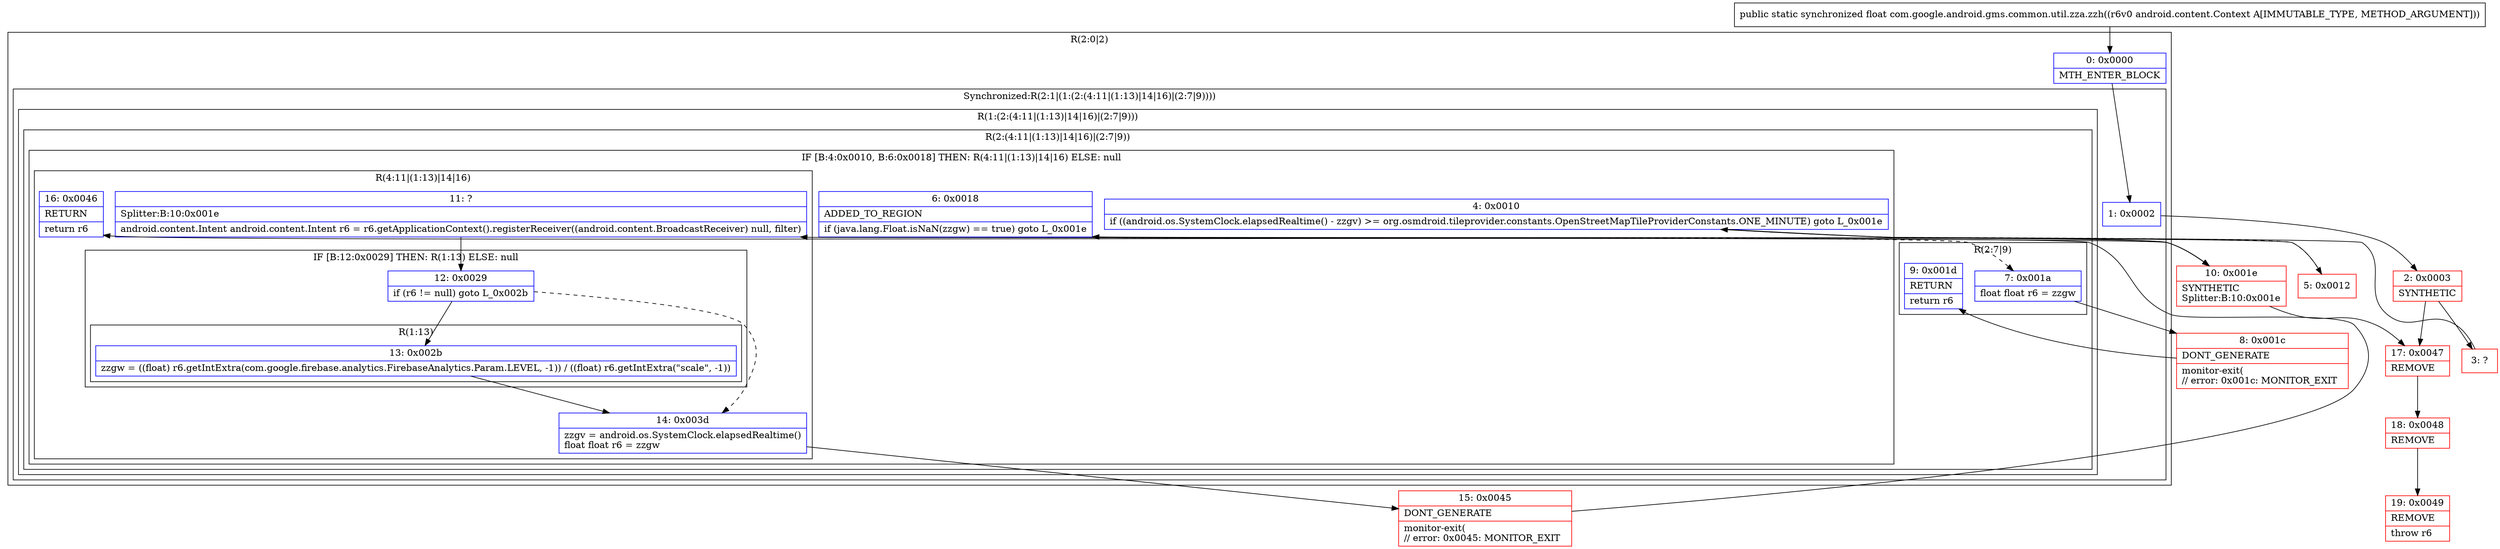 digraph "CFG forcom.google.android.gms.common.util.zza.zzh(Landroid\/content\/Context;)F" {
subgraph cluster_Region_1448673208 {
label = "R(2:0|2)";
node [shape=record,color=blue];
Node_0 [shape=record,label="{0\:\ 0x0000|MTH_ENTER_BLOCK\l}"];
subgraph cluster_SynchronizedRegion_493151885 {
label = "Synchronized:R(2:1|(1:(2:(4:11|(1:13)|14|16)|(2:7|9))))";
node [shape=record,color=blue];
Node_1 [shape=record,label="{1\:\ 0x0002}"];
subgraph cluster_Region_1153927149 {
label = "R(1:(2:(4:11|(1:13)|14|16)|(2:7|9)))";
node [shape=record,color=blue];
subgraph cluster_Region_631318873 {
label = "R(2:(4:11|(1:13)|14|16)|(2:7|9))";
node [shape=record,color=blue];
subgraph cluster_IfRegion_873838442 {
label = "IF [B:4:0x0010, B:6:0x0018] THEN: R(4:11|(1:13)|14|16) ELSE: null";
node [shape=record,color=blue];
Node_4 [shape=record,label="{4\:\ 0x0010|if ((android.os.SystemClock.elapsedRealtime() \- zzgv) \>= org.osmdroid.tileprovider.constants.OpenStreetMapTileProviderConstants.ONE_MINUTE) goto L_0x001e\l}"];
Node_6 [shape=record,label="{6\:\ 0x0018|ADDED_TO_REGION\l|if (java.lang.Float.isNaN(zzgw) == true) goto L_0x001e\l}"];
subgraph cluster_Region_327206053 {
label = "R(4:11|(1:13)|14|16)";
node [shape=record,color=blue];
Node_11 [shape=record,label="{11\:\ ?|Splitter:B:10:0x001e\l|android.content.Intent android.content.Intent r6 = r6.getApplicationContext().registerReceiver((android.content.BroadcastReceiver) null, filter)\l}"];
subgraph cluster_IfRegion_507550300 {
label = "IF [B:12:0x0029] THEN: R(1:13) ELSE: null";
node [shape=record,color=blue];
Node_12 [shape=record,label="{12\:\ 0x0029|if (r6 != null) goto L_0x002b\l}"];
subgraph cluster_Region_590855805 {
label = "R(1:13)";
node [shape=record,color=blue];
Node_13 [shape=record,label="{13\:\ 0x002b|zzgw = ((float) r6.getIntExtra(com.google.firebase.analytics.FirebaseAnalytics.Param.LEVEL, \-1)) \/ ((float) r6.getIntExtra(\"scale\", \-1))\l}"];
}
}
Node_14 [shape=record,label="{14\:\ 0x003d|zzgv = android.os.SystemClock.elapsedRealtime()\lfloat float r6 = zzgw\l}"];
Node_16 [shape=record,label="{16\:\ 0x0046|RETURN\l|return r6\l}"];
}
}
subgraph cluster_Region_987154175 {
label = "R(2:7|9)";
node [shape=record,color=blue];
Node_7 [shape=record,label="{7\:\ 0x001a|float float r6 = zzgw\l}"];
Node_9 [shape=record,label="{9\:\ 0x001d|RETURN\l|return r6\l}"];
}
}
}
}
}
Node_2 [shape=record,color=red,label="{2\:\ 0x0003|SYNTHETIC\l}"];
Node_3 [shape=record,color=red,label="{3\:\ ?}"];
Node_5 [shape=record,color=red,label="{5\:\ 0x0012}"];
Node_8 [shape=record,color=red,label="{8\:\ 0x001c|DONT_GENERATE\l|monitor\-exit(\l\/\/ error: 0x001c: MONITOR_EXIT  \l}"];
Node_10 [shape=record,color=red,label="{10\:\ 0x001e|SYNTHETIC\lSplitter:B:10:0x001e\l}"];
Node_15 [shape=record,color=red,label="{15\:\ 0x0045|DONT_GENERATE\l|monitor\-exit(\l\/\/ error: 0x0045: MONITOR_EXIT  \l}"];
Node_17 [shape=record,color=red,label="{17\:\ 0x0047|REMOVE\l}"];
Node_18 [shape=record,color=red,label="{18\:\ 0x0048|REMOVE\l}"];
Node_19 [shape=record,color=red,label="{19\:\ 0x0049|REMOVE\l|throw r6\l}"];
MethodNode[shape=record,label="{public static synchronized float com.google.android.gms.common.util.zza.zzh((r6v0 android.content.Context A[IMMUTABLE_TYPE, METHOD_ARGUMENT])) }"];
MethodNode -> Node_0;
Node_0 -> Node_1;
Node_1 -> Node_2;
Node_4 -> Node_5[style=dashed];
Node_4 -> Node_10;
Node_6 -> Node_7[style=dashed];
Node_6 -> Node_10;
Node_11 -> Node_12;
Node_12 -> Node_13;
Node_12 -> Node_14[style=dashed];
Node_13 -> Node_14;
Node_14 -> Node_15;
Node_7 -> Node_8;
Node_2 -> Node_3;
Node_2 -> Node_17;
Node_3 -> Node_4;
Node_5 -> Node_6;
Node_8 -> Node_9;
Node_10 -> Node_11;
Node_10 -> Node_17;
Node_15 -> Node_16;
Node_17 -> Node_18;
Node_18 -> Node_19;
}

